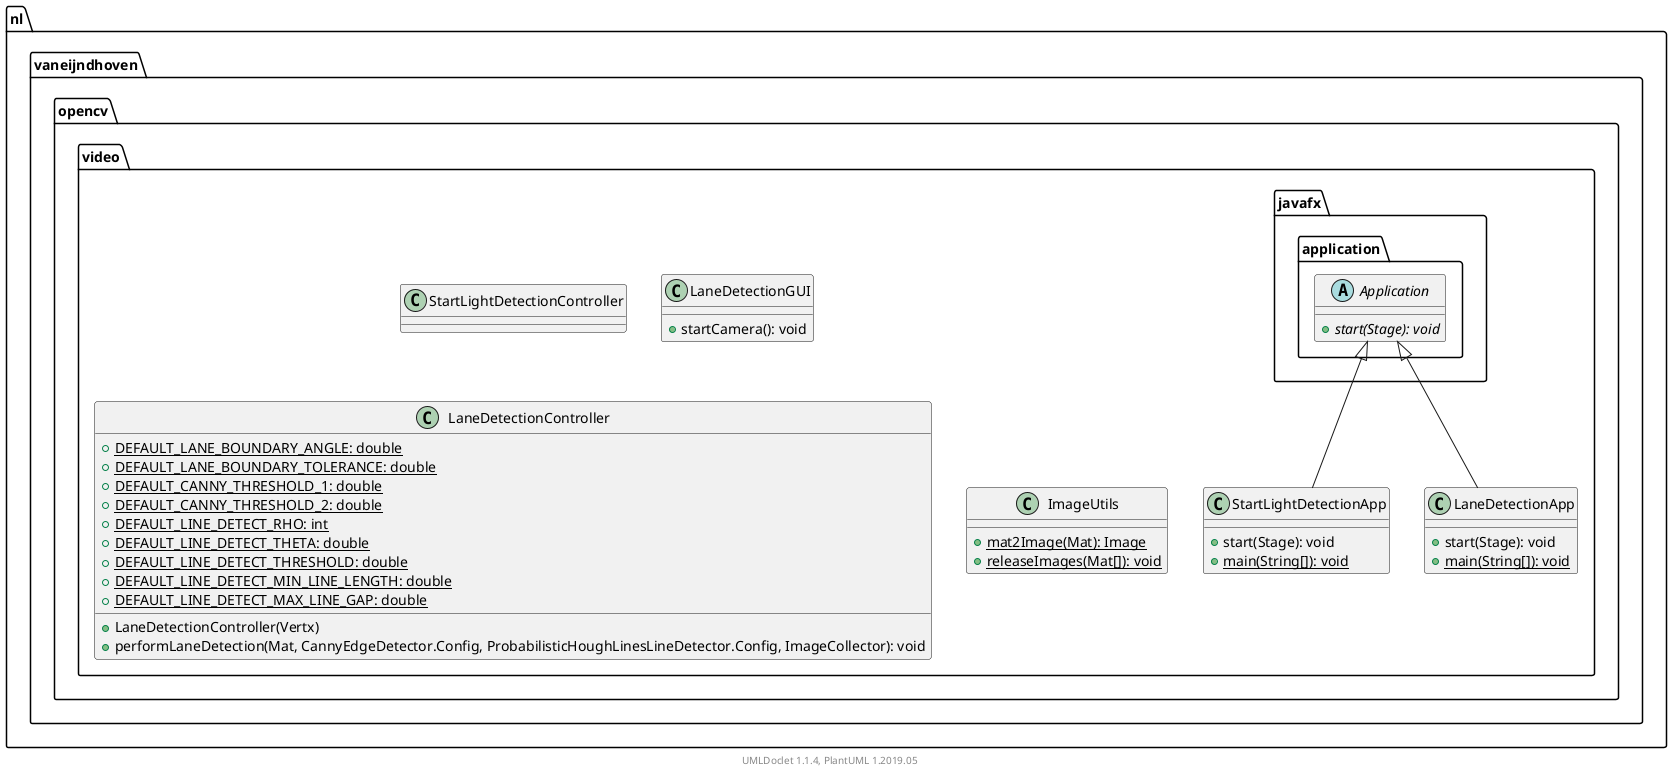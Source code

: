 @startuml

    namespace nl.vaneijndhoven.opencv.video {

        class StartLightDetectionController [[StartLightDetectionController.html]] {
        }

        class StartLightDetectionApp [[StartLightDetectionApp.html]] {
            +start(Stage): void
            {static} +main(String[]): void
        }

        class LaneDetectionGUI [[LaneDetectionGUI.html]] {
            +startCamera(): void
        }

        class LaneDetectionController [[LaneDetectionController.html]] {
            {static} +DEFAULT_LANE_BOUNDARY_ANGLE: double
            {static} +DEFAULT_LANE_BOUNDARY_TOLERANCE: double
            {static} +DEFAULT_CANNY_THRESHOLD_1: double
            {static} +DEFAULT_CANNY_THRESHOLD_2: double
            {static} +DEFAULT_LINE_DETECT_RHO: int
            {static} +DEFAULT_LINE_DETECT_THETA: double
            {static} +DEFAULT_LINE_DETECT_THRESHOLD: double
            {static} +DEFAULT_LINE_DETECT_MIN_LINE_LENGTH: double
            {static} +DEFAULT_LINE_DETECT_MAX_LINE_GAP: double
            +LaneDetectionController(Vertx)
            +performLaneDetection(Mat, CannyEdgeDetector.Config, ProbabilisticHoughLinesLineDetector.Config, ImageCollector): void
        }

        class LaneDetectionApp [[LaneDetectionApp.html]] {
            +start(Stage): void
            {static} +main(String[]): void
        }

        class ImageUtils [[ImageUtils.html]] {
            {static} +mat2Image(Mat): Image
            {static} +releaseImages(Mat[]): void
        }

        abstract class javafx.application.Application {
            {abstract} +start(Stage): void
        }
        javafx.application.Application <|-- StartLightDetectionApp

        javafx.application.Application <|-- LaneDetectionApp

    }


    center footer UMLDoclet 1.1.4, PlantUML 1.2019.05
@enduml
